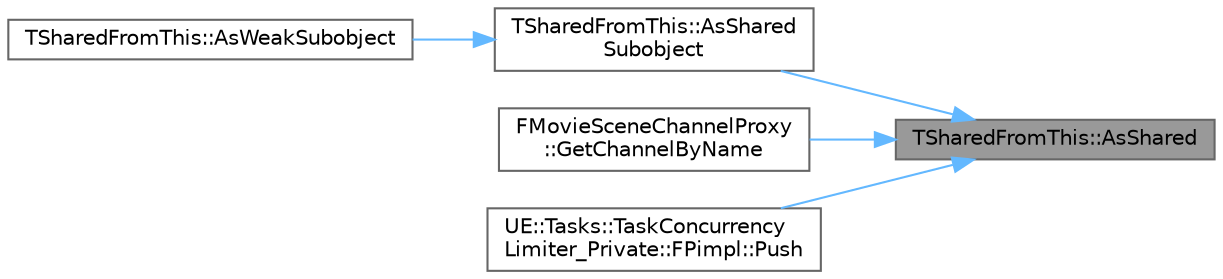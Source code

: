 digraph "TSharedFromThis::AsShared"
{
 // INTERACTIVE_SVG=YES
 // LATEX_PDF_SIZE
  bgcolor="transparent";
  edge [fontname=Helvetica,fontsize=10,labelfontname=Helvetica,labelfontsize=10];
  node [fontname=Helvetica,fontsize=10,shape=box,height=0.2,width=0.4];
  rankdir="RL";
  Node1 [id="Node000001",label="TSharedFromThis::AsShared",height=0.2,width=0.4,color="gray40", fillcolor="grey60", style="filled", fontcolor="black",tooltip="Provides a shared reference to this object."];
  Node1 -> Node2 [id="edge1_Node000001_Node000002",dir="back",color="steelblue1",style="solid",tooltip=" "];
  Node2 [id="Node000002",label="TSharedFromThis::AsShared\lSubobject",height=0.2,width=0.4,color="grey40", fillcolor="white", style="filled",URL="$db/d15/classTSharedFromThis.html#a4f9877173a877c8264aa9dc66a789201",tooltip="Provides a shared reference to a subobject of this object, i.e."];
  Node2 -> Node3 [id="edge2_Node000002_Node000003",dir="back",color="steelblue1",style="solid",tooltip=" "];
  Node3 [id="Node000003",label="TSharedFromThis::AsWeakSubobject",height=0.2,width=0.4,color="grey40", fillcolor="white", style="filled",URL="$db/d15/classTSharedFromThis.html#a0eda1d4b00f4e6a9d7d00f22f5087ed8",tooltip="Provides a weak pointer to a subobject of this object, i.e."];
  Node1 -> Node4 [id="edge3_Node000001_Node000004",dir="back",color="steelblue1",style="solid",tooltip=" "];
  Node4 [id="Node000004",label="FMovieSceneChannelProxy\l::GetChannelByName",height=0.2,width=0.4,color="grey40", fillcolor="white", style="filled",URL="$dd/d5f/structFMovieSceneChannelProxy.html#a9de93db2107baca1133bb4db22b7e114",tooltip="Get the channel with the specified name."];
  Node1 -> Node5 [id="edge4_Node000001_Node000005",dir="back",color="steelblue1",style="solid",tooltip=" "];
  Node5 [id="Node000005",label="UE::Tasks::TaskConcurrency\lLimiter_Private::FPimpl::Push",height=0.2,width=0.4,color="grey40", fillcolor="white", style="filled",URL="$d8/d09/classUE_1_1Tasks_1_1TaskConcurrencyLimiter__Private_1_1FPimpl.html#a55f24a9ec0a6085975039af024b77525",tooltip=" "];
}
